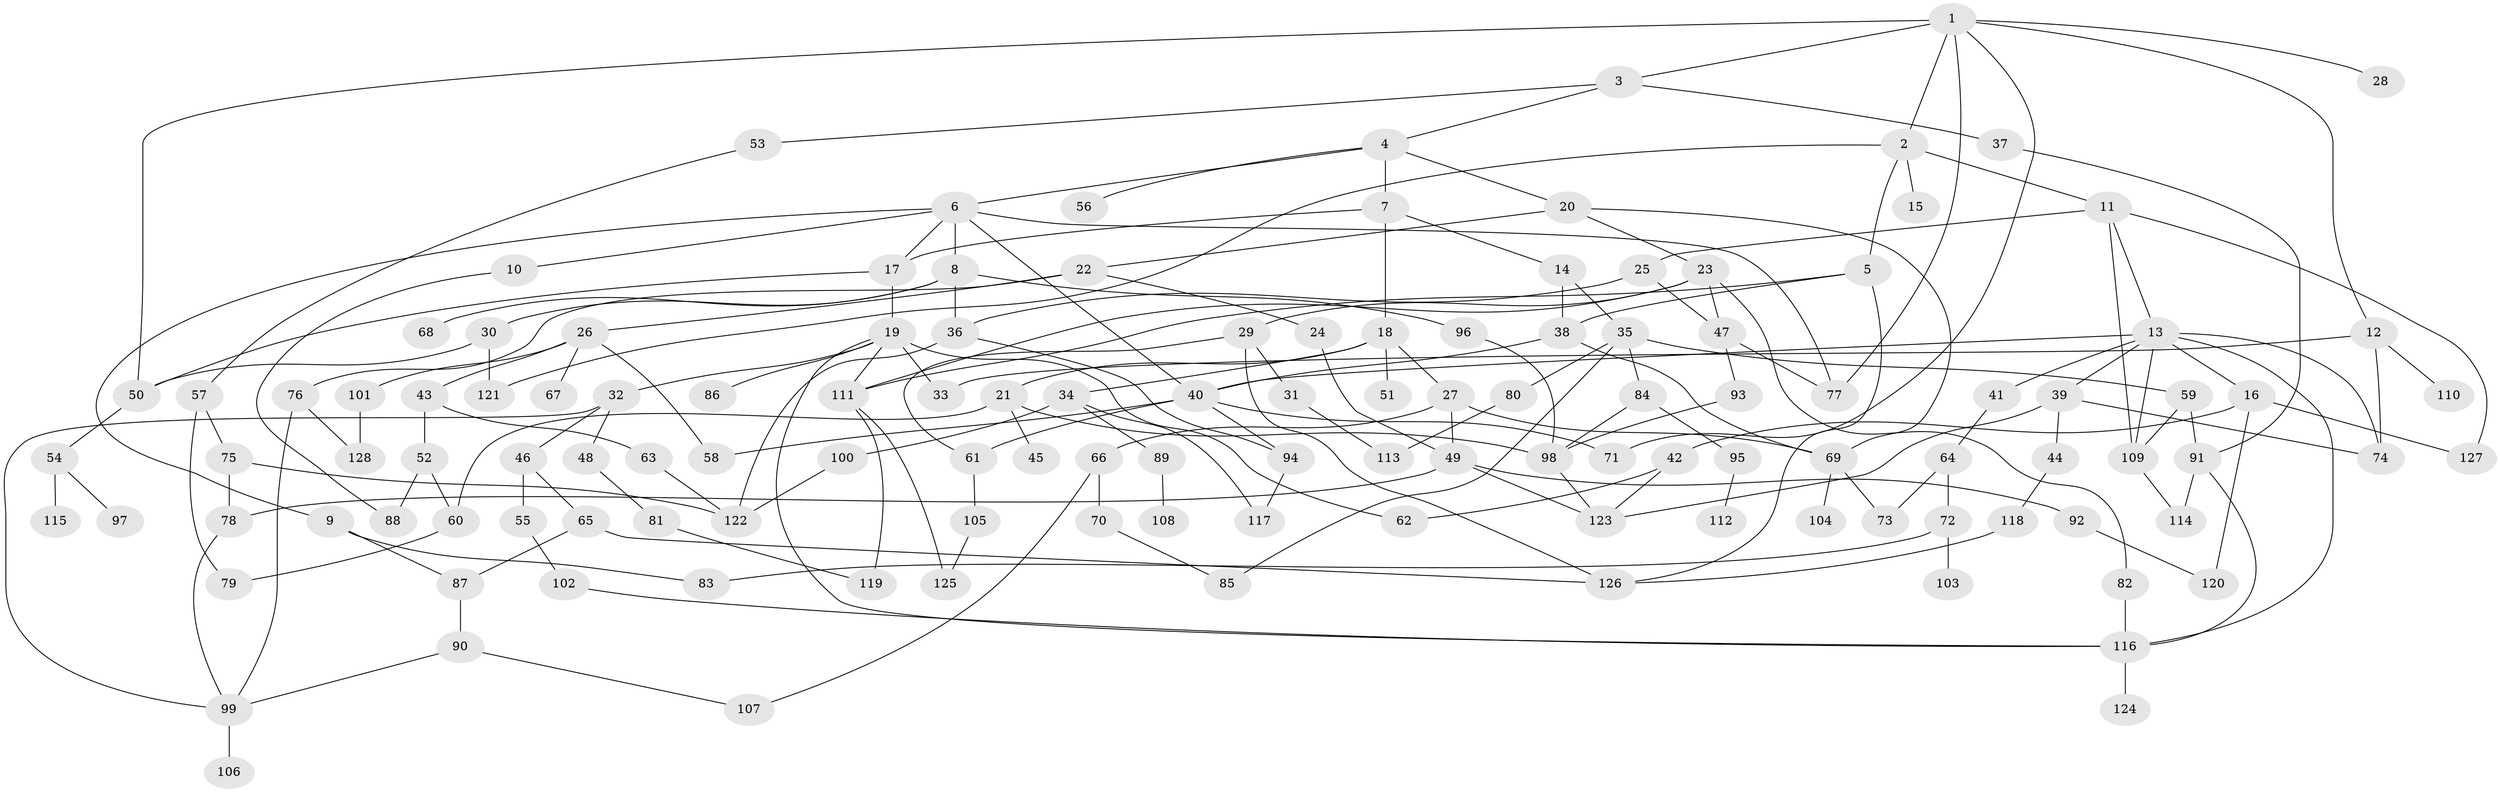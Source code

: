 // coarse degree distribution, {6: 0.0625, 1: 0.203125, 4: 0.125, 2: 0.296875, 5: 0.15625, 14: 0.015625, 3: 0.09375, 10: 0.015625, 9: 0.015625, 8: 0.015625}
// Generated by graph-tools (version 1.1) at 2025/45/03/04/25 21:45:16]
// undirected, 128 vertices, 190 edges
graph export_dot {
graph [start="1"]
  node [color=gray90,style=filled];
  1;
  2;
  3;
  4;
  5;
  6;
  7;
  8;
  9;
  10;
  11;
  12;
  13;
  14;
  15;
  16;
  17;
  18;
  19;
  20;
  21;
  22;
  23;
  24;
  25;
  26;
  27;
  28;
  29;
  30;
  31;
  32;
  33;
  34;
  35;
  36;
  37;
  38;
  39;
  40;
  41;
  42;
  43;
  44;
  45;
  46;
  47;
  48;
  49;
  50;
  51;
  52;
  53;
  54;
  55;
  56;
  57;
  58;
  59;
  60;
  61;
  62;
  63;
  64;
  65;
  66;
  67;
  68;
  69;
  70;
  71;
  72;
  73;
  74;
  75;
  76;
  77;
  78;
  79;
  80;
  81;
  82;
  83;
  84;
  85;
  86;
  87;
  88;
  89;
  90;
  91;
  92;
  93;
  94;
  95;
  96;
  97;
  98;
  99;
  100;
  101;
  102;
  103;
  104;
  105;
  106;
  107;
  108;
  109;
  110;
  111;
  112;
  113;
  114;
  115;
  116;
  117;
  118;
  119;
  120;
  121;
  122;
  123;
  124;
  125;
  126;
  127;
  128;
  1 -- 2;
  1 -- 3;
  1 -- 12;
  1 -- 28;
  1 -- 71;
  1 -- 77;
  1 -- 50;
  2 -- 5;
  2 -- 11;
  2 -- 15;
  2 -- 121;
  3 -- 4;
  3 -- 37;
  3 -- 53;
  4 -- 6;
  4 -- 7;
  4 -- 20;
  4 -- 56;
  5 -- 111;
  5 -- 126;
  5 -- 38;
  6 -- 8;
  6 -- 9;
  6 -- 10;
  6 -- 17;
  6 -- 77;
  6 -- 40;
  7 -- 14;
  7 -- 18;
  7 -- 17;
  8 -- 30;
  8 -- 68;
  8 -- 96;
  8 -- 36;
  9 -- 87;
  9 -- 83;
  10 -- 88;
  11 -- 13;
  11 -- 25;
  11 -- 109;
  11 -- 127;
  12 -- 110;
  12 -- 74;
  12 -- 33;
  13 -- 16;
  13 -- 39;
  13 -- 40;
  13 -- 41;
  13 -- 74;
  13 -- 116;
  13 -- 109;
  14 -- 35;
  14 -- 38;
  16 -- 42;
  16 -- 120;
  16 -- 127;
  17 -- 19;
  17 -- 50;
  18 -- 21;
  18 -- 27;
  18 -- 34;
  18 -- 51;
  19 -- 32;
  19 -- 33;
  19 -- 62;
  19 -- 86;
  19 -- 111;
  19 -- 116;
  20 -- 22;
  20 -- 23;
  20 -- 69;
  21 -- 45;
  21 -- 60;
  21 -- 98;
  22 -- 24;
  22 -- 26;
  22 -- 76;
  23 -- 29;
  23 -- 47;
  23 -- 82;
  23 -- 111;
  24 -- 49;
  25 -- 36;
  25 -- 47;
  26 -- 43;
  26 -- 58;
  26 -- 67;
  26 -- 101;
  27 -- 49;
  27 -- 66;
  27 -- 69;
  29 -- 31;
  29 -- 61;
  29 -- 126;
  30 -- 50;
  30 -- 121;
  31 -- 113;
  32 -- 46;
  32 -- 48;
  32 -- 99;
  34 -- 89;
  34 -- 100;
  34 -- 117;
  35 -- 59;
  35 -- 80;
  35 -- 84;
  35 -- 85;
  36 -- 122;
  36 -- 94;
  37 -- 91;
  38 -- 69;
  38 -- 40;
  39 -- 44;
  39 -- 123;
  39 -- 74;
  40 -- 61;
  40 -- 71;
  40 -- 94;
  40 -- 58;
  41 -- 64;
  42 -- 62;
  42 -- 123;
  43 -- 52;
  43 -- 63;
  44 -- 118;
  46 -- 55;
  46 -- 65;
  47 -- 77;
  47 -- 93;
  48 -- 81;
  49 -- 78;
  49 -- 92;
  49 -- 123;
  50 -- 54;
  52 -- 88;
  52 -- 60;
  53 -- 57;
  54 -- 97;
  54 -- 115;
  55 -- 102;
  57 -- 75;
  57 -- 79;
  59 -- 109;
  59 -- 91;
  60 -- 79;
  61 -- 105;
  63 -- 122;
  64 -- 72;
  64 -- 73;
  65 -- 126;
  65 -- 87;
  66 -- 70;
  66 -- 107;
  69 -- 104;
  69 -- 73;
  70 -- 85;
  72 -- 83;
  72 -- 103;
  75 -- 78;
  75 -- 122;
  76 -- 99;
  76 -- 128;
  78 -- 99;
  80 -- 113;
  81 -- 119;
  82 -- 116;
  84 -- 95;
  84 -- 98;
  87 -- 90;
  89 -- 108;
  90 -- 107;
  90 -- 99;
  91 -- 116;
  91 -- 114;
  92 -- 120;
  93 -- 98;
  94 -- 117;
  95 -- 112;
  96 -- 98;
  98 -- 123;
  99 -- 106;
  100 -- 122;
  101 -- 128;
  102 -- 116;
  105 -- 125;
  109 -- 114;
  111 -- 119;
  111 -- 125;
  116 -- 124;
  118 -- 126;
}
